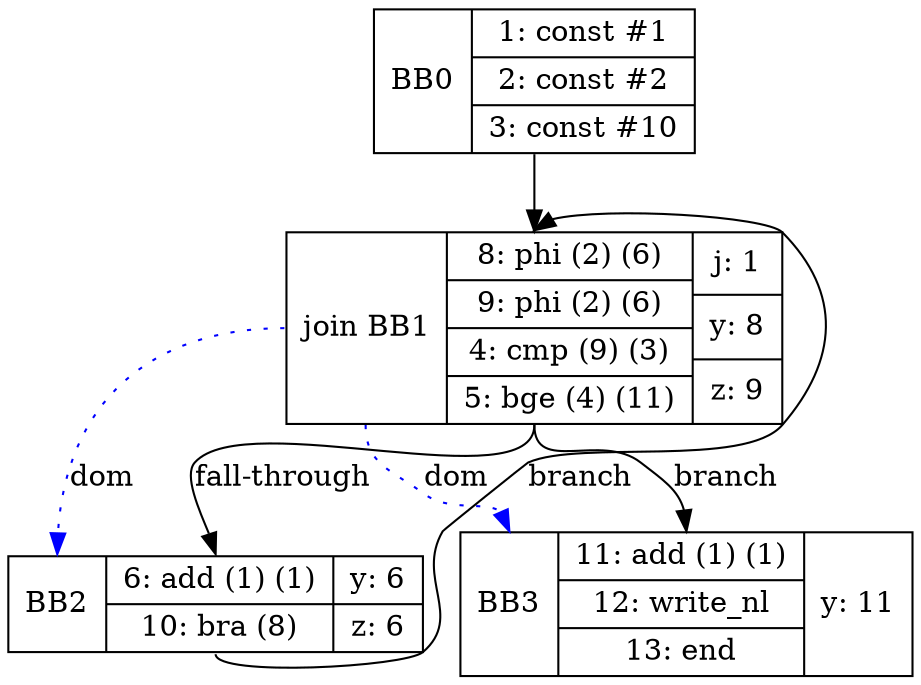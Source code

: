 digraph G {
bb0 [shape=record, label="<b>BB0 | {1: const #1|2: const #2|3: const #10}"];
bb1 [shape=record, label="<b>join BB1 | {8: phi (2) (6)|9: phi (2) (6)|4: cmp (9) (3)|5: bge (4) (11)}| {j: 1 | y: 8 | z: 9}"];
bb2 [shape=record, label="<b>BB2 | {6: add (1) (1)|10: bra (8)}| {y: 6 | z: 6}"];
bb3 [shape=record, label="<b>BB3 | {11: add (1) (1)|12: write_nl|13: end}| {y: 11}"];
bb0:s -> bb1:n ;
bb2:s -> bb1:n [label="branch"];
bb1:s -> bb2:n [label="fall-through"];
bb1:s -> bb3:n [label="branch"];
bb1:b -> bb2:b [color=blue, style=dotted, label="dom"];
bb1:b -> bb3:b [color=blue, style=dotted, label="dom"];
}